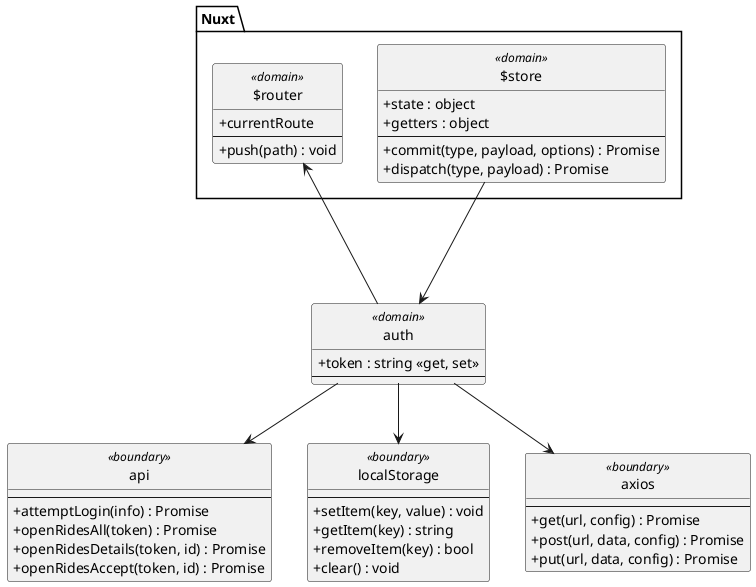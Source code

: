 @startuml UC13-Accept

skinparam shadowing false
skinparam classAttributeIconSize 0
skinparam monochrome true
skinparam backgroundColor transparent
skinparam style strictuml

package Nuxt {
    class $router <<domain>> {
        + currentRoute
        --
        + push(path) : void
    }
    class $store <<domain>> {
        + state : object
        + getters : object
        --
        + commit(type, payload, options) : Promise
        + dispatch(type, payload) : Promise
    }
}

class auth <<domain>> {
    + token : string <<get, set>>
    --
}
$store ---> auth
auth --> $router

class api <<boundary>> {
    --
    + attemptLogin(info) : Promise
    + openRidesAll(token) : Promise
    + openRidesDetails(token, id) : Promise
    + openRidesAccept(token, id) : Promise
}
auth --> api

class localStorage <<boundary>> {
    --
    + setItem(key, value) : void
    + getItem(key) : string
    + removeItem(key) : bool
    + clear() : void
}
auth --> localStorage

class axios <<boundary>> {
    --
    + get(url, config) : Promise
    + post(url, data, config) : Promise
    + put(url, data, config) : Promise
}
auth --> axios

@enduml
